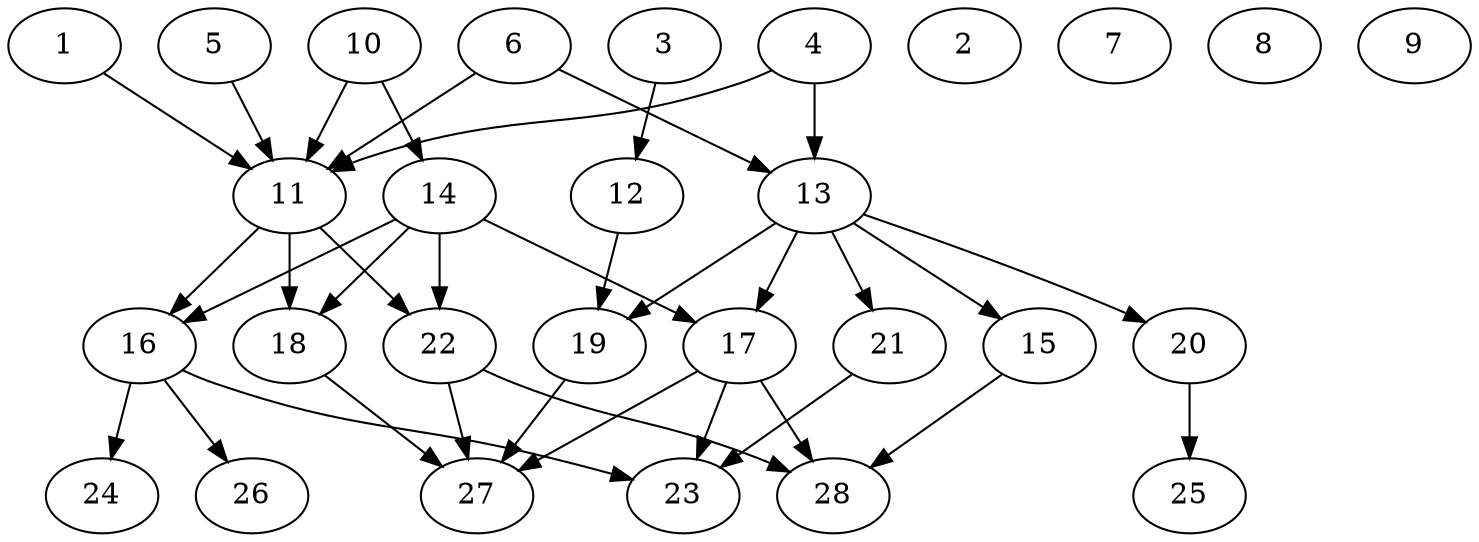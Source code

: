 // DAG (tier=2-normal, mode=compute, n=28, ccr=0.397, fat=0.640, density=0.464, regular=0.412, jump=0.128, mindata=524288, maxdata=8388608)
// DAG automatically generated by daggen at Sun Aug 24 16:33:33 2025
// /home/ermia/Project/Environments/daggen/bin/daggen --dot --ccr 0.397 --fat 0.640 --regular 0.412 --density 0.464 --jump 0.128 --mindata 524288 --maxdata 8388608 -n 28 
digraph G {
  1 [size="3490550186918858", alpha="0.16", expect_size="1745275093459429"]
  1 -> 11 [size ="63254432841728"]
  2 [size="6729886363621858", alpha="0.04", expect_size="3364943181810929"]
  3 [size="43329355585159168000", alpha="0.14", expect_size="21664677792579584000"]
  3 -> 12 [size ="98691134259200"]
  4 [size="170111029034608492544", alpha="0.16", expect_size="85055514517304246272"]
  4 -> 11 [size ="245609390931968"]
  4 -> 13 [size ="245609390931968"]
  5 [size="371469219448304", alpha="0.06", expect_size="185734609724152"]
  5 -> 11 [size ="7053888192512"]
  6 [size="358339829116910976", alpha="0.01", expect_size="179169914558455488"]
  6 -> 11 [size ="142529865449472"]
  6 -> 13 [size ="142529865449472"]
  7 [size="548060990613281", alpha="0.19", expect_size="274030495306640"]
  8 [size="27959826223208595456", alpha="0.12", expect_size="13979913111604297728"]
  9 [size="599145537797514624", alpha="0.03", expect_size="299572768898757312"]
  10 [size="8356734819922088", alpha="0.17", expect_size="4178367409961044"]
  10 -> 11 [size ="135226248396800"]
  10 -> 14 [size ="135226248396800"]
  11 [size="169639894621077110784", alpha="0.06", expect_size="84819947310538555392"]
  11 -> 16 [size ="245155693068288"]
  11 -> 18 [size ="245155693068288"]
  11 -> 22 [size ="245155693068288"]
  12 [size="12978382050293284", alpha="0.15", expect_size="6489191025146642"]
  12 -> 19 [size ="279474729910272"]
  13 [size="85210909751760736", alpha="0.19", expect_size="42605454875880368"]
  13 -> 15 [size ="149954622390272"]
  13 -> 17 [size ="149954622390272"]
  13 -> 19 [size ="149954622390272"]
  13 -> 20 [size ="149954622390272"]
  13 -> 21 [size ="149954622390272"]
  14 [size="6197416091975480", alpha="0.03", expect_size="3098708045987740"]
  14 -> 16 [size ="525921463304192"]
  14 -> 17 [size ="525921463304192"]
  14 -> 18 [size ="525921463304192"]
  14 -> 22 [size ="525921463304192"]
  15 [size="25092407739228880896", alpha="0.13", expect_size="12546203869614440448"]
  15 -> 28 [size ="68567483547648"]
  16 [size="237300889765104", alpha="0.14", expect_size="118650444882552"]
  16 -> 23 [size ="5261871808512"]
  16 -> 24 [size ="5261871808512"]
  16 -> 26 [size ="5261871808512"]
  17 [size="303163060975385600", alpha="0.19", expect_size="151581530487692800"]
  17 -> 23 [size ="151875957555200"]
  17 -> 27 [size ="151875957555200"]
  17 -> 28 [size ="151875957555200"]
  18 [size="155270786494088864", alpha="0.05", expect_size="77635393247044432"]
  18 -> 27 [size ="237328492658688"]
  19 [size="2406974682384186", alpha="0.01", expect_size="1203487341192093"]
  19 -> 27 [size ="97772548128768"]
  20 [size="23639529691317468", alpha="0.09", expect_size="11819764845658734"]
  20 -> 25 [size ="545224656945152"]
  21 [size="17134184092802758", alpha="0.14", expect_size="8567092046401379"]
  21 -> 23 [size ="305118511628288"]
  22 [size="708084740609134592", alpha="0.05", expect_size="354042370304567296"]
  22 -> 27 [size ="488999013580800"]
  22 -> 28 [size ="488999013580800"]
  23 [size="662781462582283776", alpha="0.14", expect_size="331390731291141888"]
  24 [size="100676493368274976768", alpha="0.00", expect_size="50338246684137488384"]
  25 [size="6160318457930100", alpha="0.08", expect_size="3080159228965050"]
  26 [size="141726466428604640", alpha="0.14", expect_size="70863233214302320"]
  27 [size="3515137575245431", alpha="0.00", expect_size="1757568787622715"]
  28 [size="336428594804935360512", alpha="0.11", expect_size="168214297402467680256"]
}
